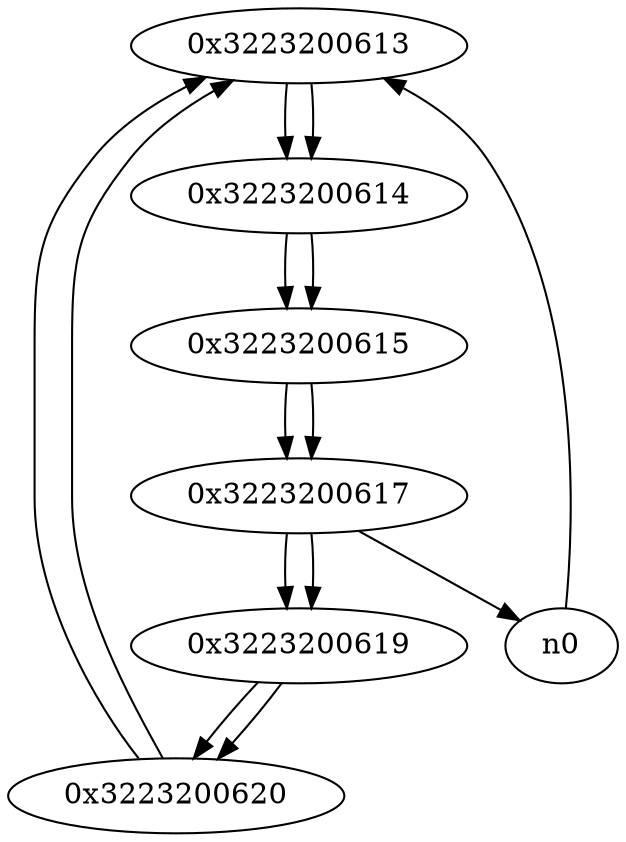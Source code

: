 digraph G{
/* nodes */
  n1 [label="0x3223200613"]
  n2 [label="0x3223200614"]
  n3 [label="0x3223200615"]
  n4 [label="0x3223200617"]
  n5 [label="0x3223200619"]
  n6 [label="0x3223200620"]
/* edges */
n1 -> n2;
n6 -> n1;
n0 -> n1;
n2 -> n3;
n1 -> n2;
n3 -> n4;
n2 -> n3;
n4 -> n5;
n4 -> n0;
n3 -> n4;
n5 -> n6;
n4 -> n5;
n6 -> n1;
n5 -> n6;
}
